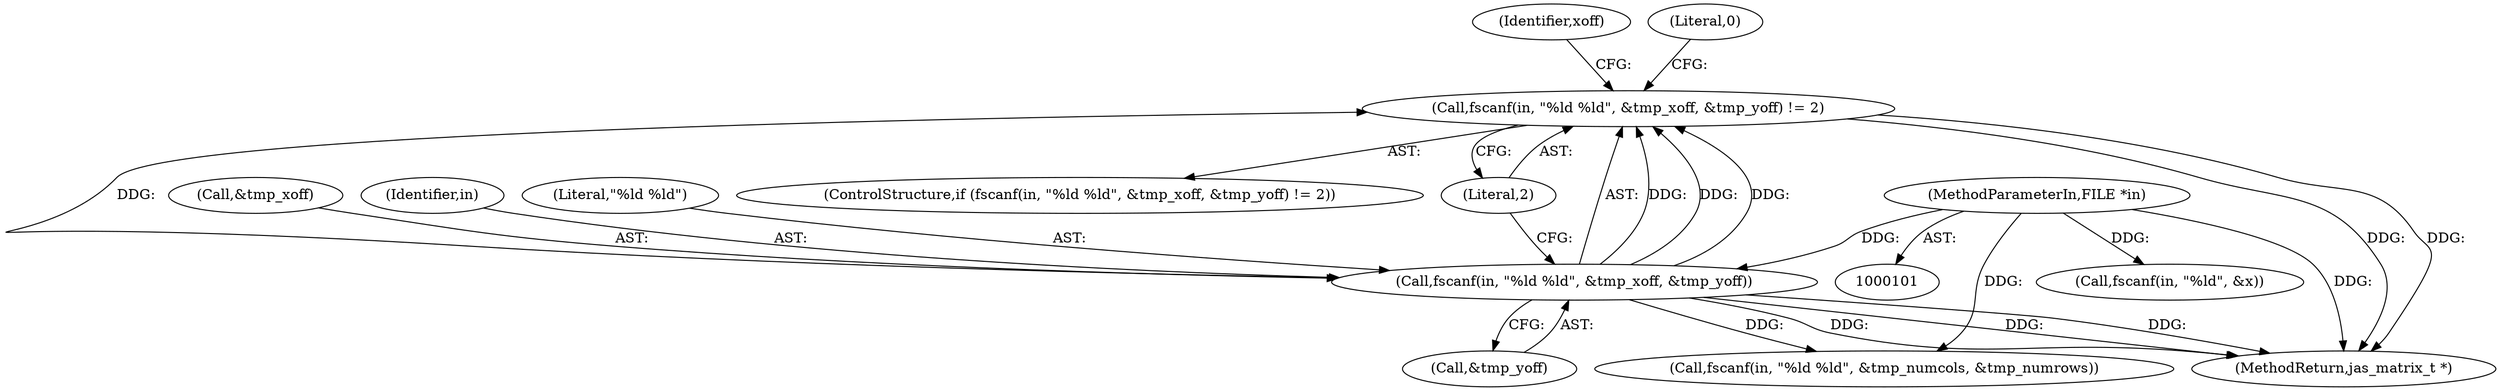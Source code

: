 digraph "0_jasper_d42b2388f7f8e0332c846675133acea151fc557a_28@API" {
"1000117" [label="(Call,fscanf(in, \"%ld %ld\", &tmp_xoff, &tmp_yoff) != 2)"];
"1000118" [label="(Call,fscanf(in, \"%ld %ld\", &tmp_xoff, &tmp_yoff))"];
"1000102" [label="(MethodParameterIn,FILE *in)"];
"1000137" [label="(Call,fscanf(in, \"%ld %ld\", &tmp_numcols, &tmp_numrows))"];
"1000116" [label="(ControlStructure,if (fscanf(in, \"%ld %ld\", &tmp_xoff, &tmp_yoff) != 2))"];
"1000226" [label="(MethodReturn,jas_matrix_t *)"];
"1000120" [label="(Literal,\"%ld %ld\")"];
"1000130" [label="(Identifier,xoff)"];
"1000206" [label="(Call,fscanf(in, \"%ld\", &x))"];
"1000121" [label="(Call,&tmp_xoff)"];
"1000128" [label="(Literal,0)"];
"1000119" [label="(Identifier,in)"];
"1000117" [label="(Call,fscanf(in, \"%ld %ld\", &tmp_xoff, &tmp_yoff) != 2)"];
"1000125" [label="(Literal,2)"];
"1000102" [label="(MethodParameterIn,FILE *in)"];
"1000118" [label="(Call,fscanf(in, \"%ld %ld\", &tmp_xoff, &tmp_yoff))"];
"1000123" [label="(Call,&tmp_yoff)"];
"1000117" -> "1000116"  [label="AST: "];
"1000117" -> "1000125"  [label="CFG: "];
"1000118" -> "1000117"  [label="AST: "];
"1000125" -> "1000117"  [label="AST: "];
"1000128" -> "1000117"  [label="CFG: "];
"1000130" -> "1000117"  [label="CFG: "];
"1000117" -> "1000226"  [label="DDG: "];
"1000117" -> "1000226"  [label="DDG: "];
"1000118" -> "1000117"  [label="DDG: "];
"1000118" -> "1000117"  [label="DDG: "];
"1000118" -> "1000117"  [label="DDG: "];
"1000118" -> "1000117"  [label="DDG: "];
"1000118" -> "1000123"  [label="CFG: "];
"1000119" -> "1000118"  [label="AST: "];
"1000120" -> "1000118"  [label="AST: "];
"1000121" -> "1000118"  [label="AST: "];
"1000123" -> "1000118"  [label="AST: "];
"1000125" -> "1000118"  [label="CFG: "];
"1000118" -> "1000226"  [label="DDG: "];
"1000118" -> "1000226"  [label="DDG: "];
"1000118" -> "1000226"  [label="DDG: "];
"1000102" -> "1000118"  [label="DDG: "];
"1000118" -> "1000137"  [label="DDG: "];
"1000102" -> "1000101"  [label="AST: "];
"1000102" -> "1000226"  [label="DDG: "];
"1000102" -> "1000137"  [label="DDG: "];
"1000102" -> "1000206"  [label="DDG: "];
}
